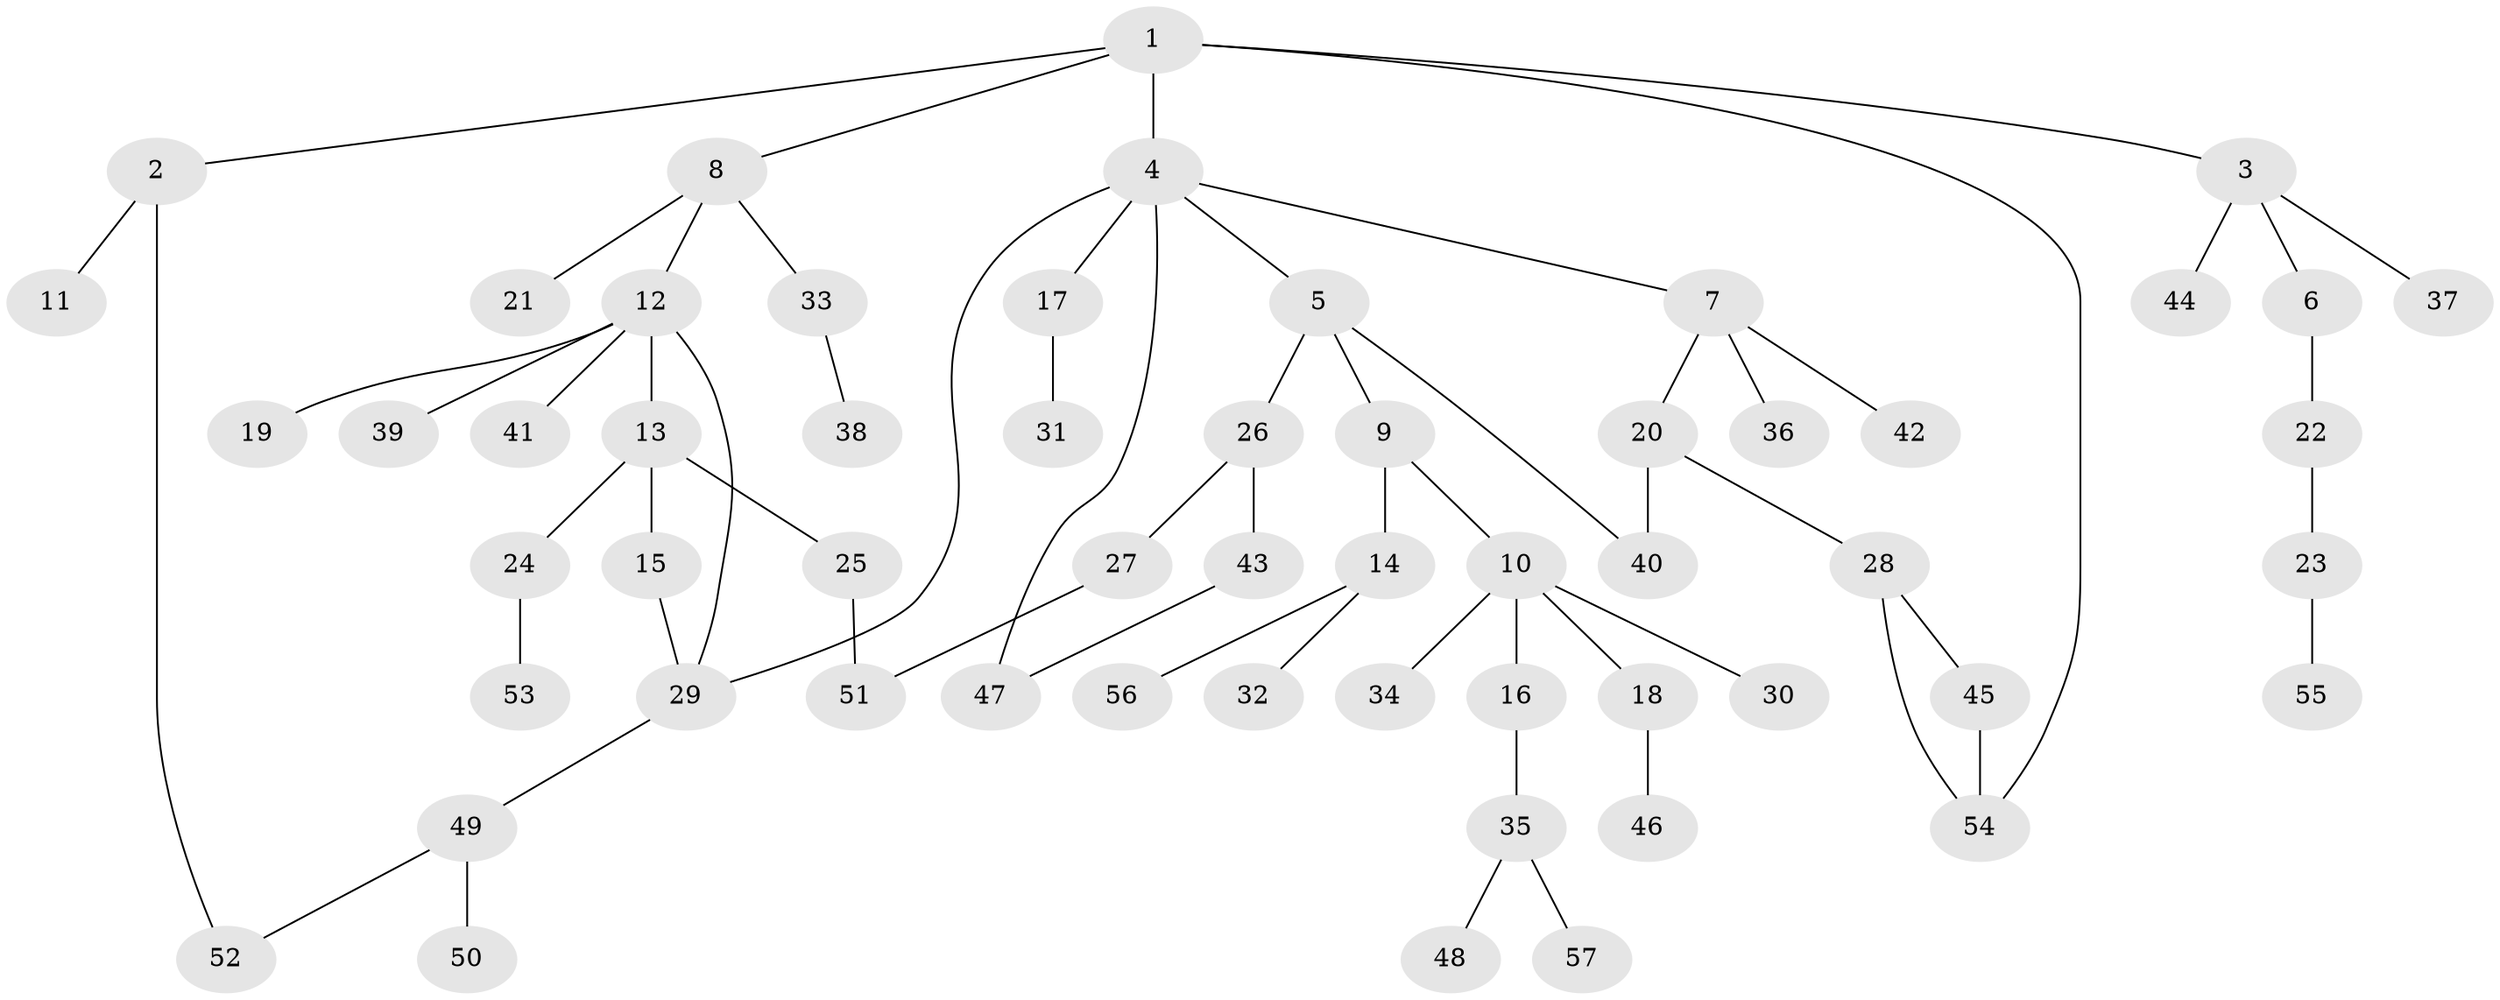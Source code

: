 // coarse degree distribution, {9: 0.02702702702702703, 2: 0.21621621621621623, 3: 0.16216216216216217, 4: 0.08108108108108109, 8: 0.02702702702702703, 6: 0.02702702702702703, 1: 0.4594594594594595}
// Generated by graph-tools (version 1.1) at 2025/41/03/06/25 10:41:30]
// undirected, 57 vertices, 64 edges
graph export_dot {
graph [start="1"]
  node [color=gray90,style=filled];
  1;
  2;
  3;
  4;
  5;
  6;
  7;
  8;
  9;
  10;
  11;
  12;
  13;
  14;
  15;
  16;
  17;
  18;
  19;
  20;
  21;
  22;
  23;
  24;
  25;
  26;
  27;
  28;
  29;
  30;
  31;
  32;
  33;
  34;
  35;
  36;
  37;
  38;
  39;
  40;
  41;
  42;
  43;
  44;
  45;
  46;
  47;
  48;
  49;
  50;
  51;
  52;
  53;
  54;
  55;
  56;
  57;
  1 -- 2;
  1 -- 3;
  1 -- 4;
  1 -- 8;
  1 -- 54;
  2 -- 11;
  2 -- 52;
  3 -- 6;
  3 -- 37;
  3 -- 44;
  4 -- 5;
  4 -- 7;
  4 -- 17;
  4 -- 47;
  4 -- 29;
  5 -- 9;
  5 -- 26;
  5 -- 40;
  6 -- 22;
  7 -- 20;
  7 -- 36;
  7 -- 42;
  8 -- 12;
  8 -- 21;
  8 -- 33;
  9 -- 10;
  9 -- 14;
  10 -- 16;
  10 -- 18;
  10 -- 30;
  10 -- 34;
  12 -- 13;
  12 -- 19;
  12 -- 29;
  12 -- 39;
  12 -- 41;
  13 -- 15;
  13 -- 24;
  13 -- 25;
  14 -- 32;
  14 -- 56;
  15 -- 29;
  16 -- 35;
  17 -- 31;
  18 -- 46;
  20 -- 28;
  20 -- 40;
  22 -- 23;
  23 -- 55;
  24 -- 53;
  25 -- 51;
  26 -- 27;
  26 -- 43;
  27 -- 51;
  28 -- 45;
  28 -- 54;
  29 -- 49;
  33 -- 38;
  35 -- 48;
  35 -- 57;
  43 -- 47;
  45 -- 54;
  49 -- 50;
  49 -- 52;
}
